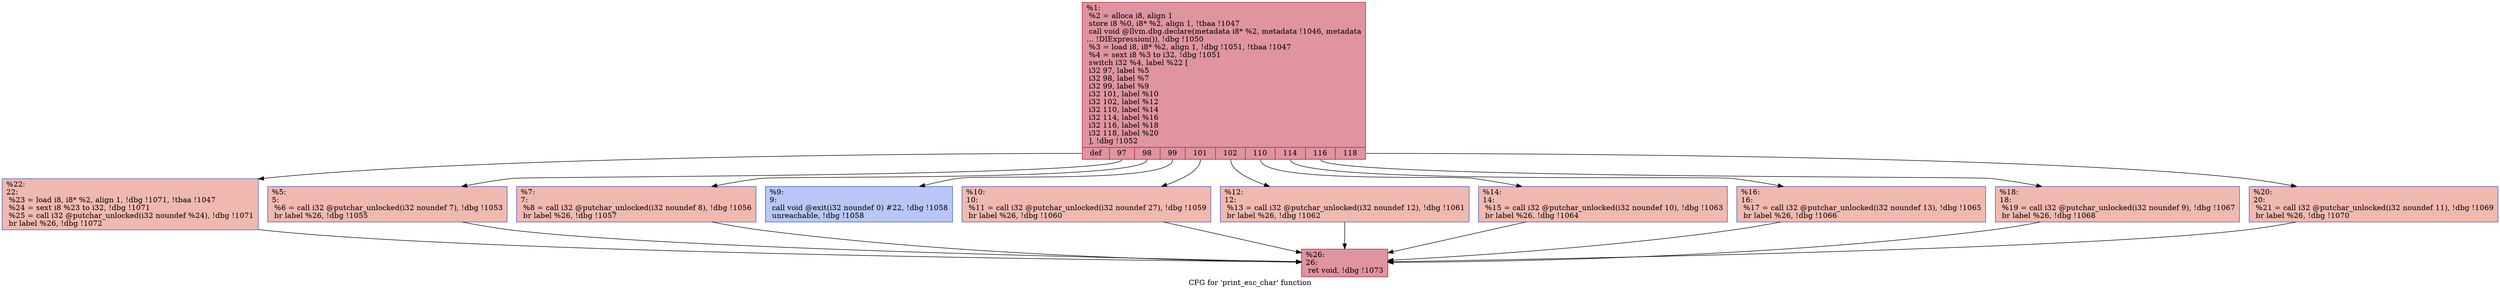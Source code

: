 digraph "CFG for 'print_esc_char' function" {
	label="CFG for 'print_esc_char' function";

	Node0x19627e0 [shape=record,color="#b70d28ff", style=filled, fillcolor="#b70d2870",label="{%1:\l  %2 = alloca i8, align 1\l  store i8 %0, i8* %2, align 1, !tbaa !1047\l  call void @llvm.dbg.declare(metadata i8* %2, metadata !1046, metadata\l... !DIExpression()), !dbg !1050\l  %3 = load i8, i8* %2, align 1, !dbg !1051, !tbaa !1047\l  %4 = sext i8 %3 to i32, !dbg !1051\l  switch i32 %4, label %22 [\l    i32 97, label %5\l    i32 98, label %7\l    i32 99, label %9\l    i32 101, label %10\l    i32 102, label %12\l    i32 110, label %14\l    i32 114, label %16\l    i32 116, label %18\l    i32 118, label %20\l  ], !dbg !1052\l|{<s0>def|<s1>97|<s2>98|<s3>99|<s4>101|<s5>102|<s6>110|<s7>114|<s8>116|<s9>118}}"];
	Node0x19627e0:s0 -> Node0x1963150;
	Node0x19627e0:s1 -> Node0x1962e80;
	Node0x19627e0:s2 -> Node0x1962ed0;
	Node0x19627e0:s3 -> Node0x1962f20;
	Node0x19627e0:s4 -> Node0x1962f70;
	Node0x19627e0:s5 -> Node0x1962fc0;
	Node0x19627e0:s6 -> Node0x1963010;
	Node0x19627e0:s7 -> Node0x1963060;
	Node0x19627e0:s8 -> Node0x19630b0;
	Node0x19627e0:s9 -> Node0x1963100;
	Node0x1962e80 [shape=record,color="#3d50c3ff", style=filled, fillcolor="#de614d70",label="{%5:\l5:                                                \l  %6 = call i32 @putchar_unlocked(i32 noundef 7), !dbg !1053\l  br label %26, !dbg !1055\l}"];
	Node0x1962e80 -> Node0x19631a0;
	Node0x1962ed0 [shape=record,color="#3d50c3ff", style=filled, fillcolor="#de614d70",label="{%7:\l7:                                                \l  %8 = call i32 @putchar_unlocked(i32 noundef 8), !dbg !1056\l  br label %26, !dbg !1057\l}"];
	Node0x1962ed0 -> Node0x19631a0;
	Node0x1962f20 [shape=record,color="#3d50c3ff", style=filled, fillcolor="#5f7fe870",label="{%9:\l9:                                                \l  call void @exit(i32 noundef 0) #22, !dbg !1058\l  unreachable, !dbg !1058\l}"];
	Node0x1962f70 [shape=record,color="#3d50c3ff", style=filled, fillcolor="#de614d70",label="{%10:\l10:                                               \l  %11 = call i32 @putchar_unlocked(i32 noundef 27), !dbg !1059\l  br label %26, !dbg !1060\l}"];
	Node0x1962f70 -> Node0x19631a0;
	Node0x1962fc0 [shape=record,color="#3d50c3ff", style=filled, fillcolor="#de614d70",label="{%12:\l12:                                               \l  %13 = call i32 @putchar_unlocked(i32 noundef 12), !dbg !1061\l  br label %26, !dbg !1062\l}"];
	Node0x1962fc0 -> Node0x19631a0;
	Node0x1963010 [shape=record,color="#3d50c3ff", style=filled, fillcolor="#de614d70",label="{%14:\l14:                                               \l  %15 = call i32 @putchar_unlocked(i32 noundef 10), !dbg !1063\l  br label %26, !dbg !1064\l}"];
	Node0x1963010 -> Node0x19631a0;
	Node0x1963060 [shape=record,color="#3d50c3ff", style=filled, fillcolor="#de614d70",label="{%16:\l16:                                               \l  %17 = call i32 @putchar_unlocked(i32 noundef 13), !dbg !1065\l  br label %26, !dbg !1066\l}"];
	Node0x1963060 -> Node0x19631a0;
	Node0x19630b0 [shape=record,color="#3d50c3ff", style=filled, fillcolor="#de614d70",label="{%18:\l18:                                               \l  %19 = call i32 @putchar_unlocked(i32 noundef 9), !dbg !1067\l  br label %26, !dbg !1068\l}"];
	Node0x19630b0 -> Node0x19631a0;
	Node0x1963100 [shape=record,color="#3d50c3ff", style=filled, fillcolor="#de614d70",label="{%20:\l20:                                               \l  %21 = call i32 @putchar_unlocked(i32 noundef 11), !dbg !1069\l  br label %26, !dbg !1070\l}"];
	Node0x1963100 -> Node0x19631a0;
	Node0x1963150 [shape=record,color="#3d50c3ff", style=filled, fillcolor="#de614d70",label="{%22:\l22:                                               \l  %23 = load i8, i8* %2, align 1, !dbg !1071, !tbaa !1047\l  %24 = sext i8 %23 to i32, !dbg !1071\l  %25 = call i32 @putchar_unlocked(i32 noundef %24), !dbg !1071\l  br label %26, !dbg !1072\l}"];
	Node0x1963150 -> Node0x19631a0;
	Node0x19631a0 [shape=record,color="#b70d28ff", style=filled, fillcolor="#b70d2870",label="{%26:\l26:                                               \l  ret void, !dbg !1073\l}"];
}
